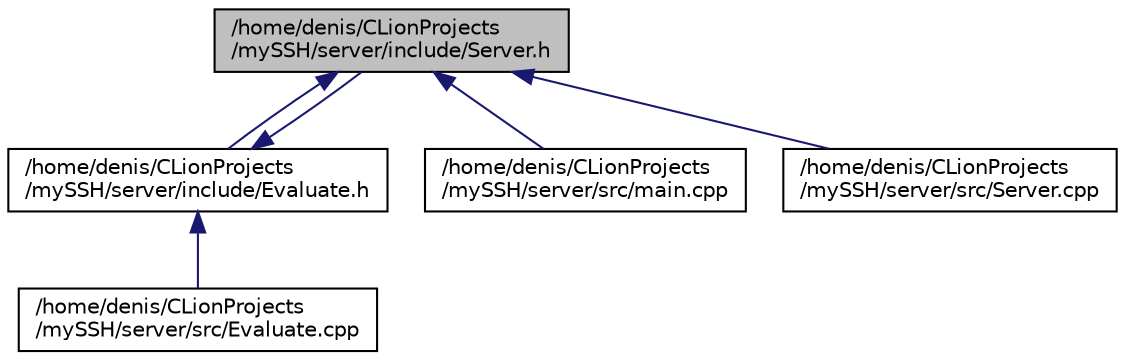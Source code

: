 digraph "/home/denis/CLionProjects/mySSH/server/include/Server.h"
{
  edge [fontname="Helvetica",fontsize="10",labelfontname="Helvetica",labelfontsize="10"];
  node [fontname="Helvetica",fontsize="10",shape=record];
  Node1 [label="/home/denis/CLionProjects\l/mySSH/server/include/Server.h",height=0.2,width=0.4,color="black", fillcolor="grey75", style="filled", fontcolor="black"];
  Node1 -> Node2 [dir="back",color="midnightblue",fontsize="10",style="solid"];
  Node2 [label="/home/denis/CLionProjects\l/mySSH/server/include/Evaluate.h",height=0.2,width=0.4,color="black", fillcolor="white", style="filled",URL="$Evaluate_8h.html"];
  Node2 -> Node1 [dir="back",color="midnightblue",fontsize="10",style="solid"];
  Node2 -> Node3 [dir="back",color="midnightblue",fontsize="10",style="solid"];
  Node3 [label="/home/denis/CLionProjects\l/mySSH/server/src/Evaluate.cpp",height=0.2,width=0.4,color="black", fillcolor="white", style="filled",URL="$Evaluate_8cpp.html"];
  Node1 -> Node4 [dir="back",color="midnightblue",fontsize="10",style="solid"];
  Node4 [label="/home/denis/CLionProjects\l/mySSH/server/src/main.cpp",height=0.2,width=0.4,color="black", fillcolor="white", style="filled",URL="$main_8cpp.html"];
  Node1 -> Node5 [dir="back",color="midnightblue",fontsize="10",style="solid"];
  Node5 [label="/home/denis/CLionProjects\l/mySSH/server/src/Server.cpp",height=0.2,width=0.4,color="black", fillcolor="white", style="filled",URL="$Server_8cpp.html"];
}
